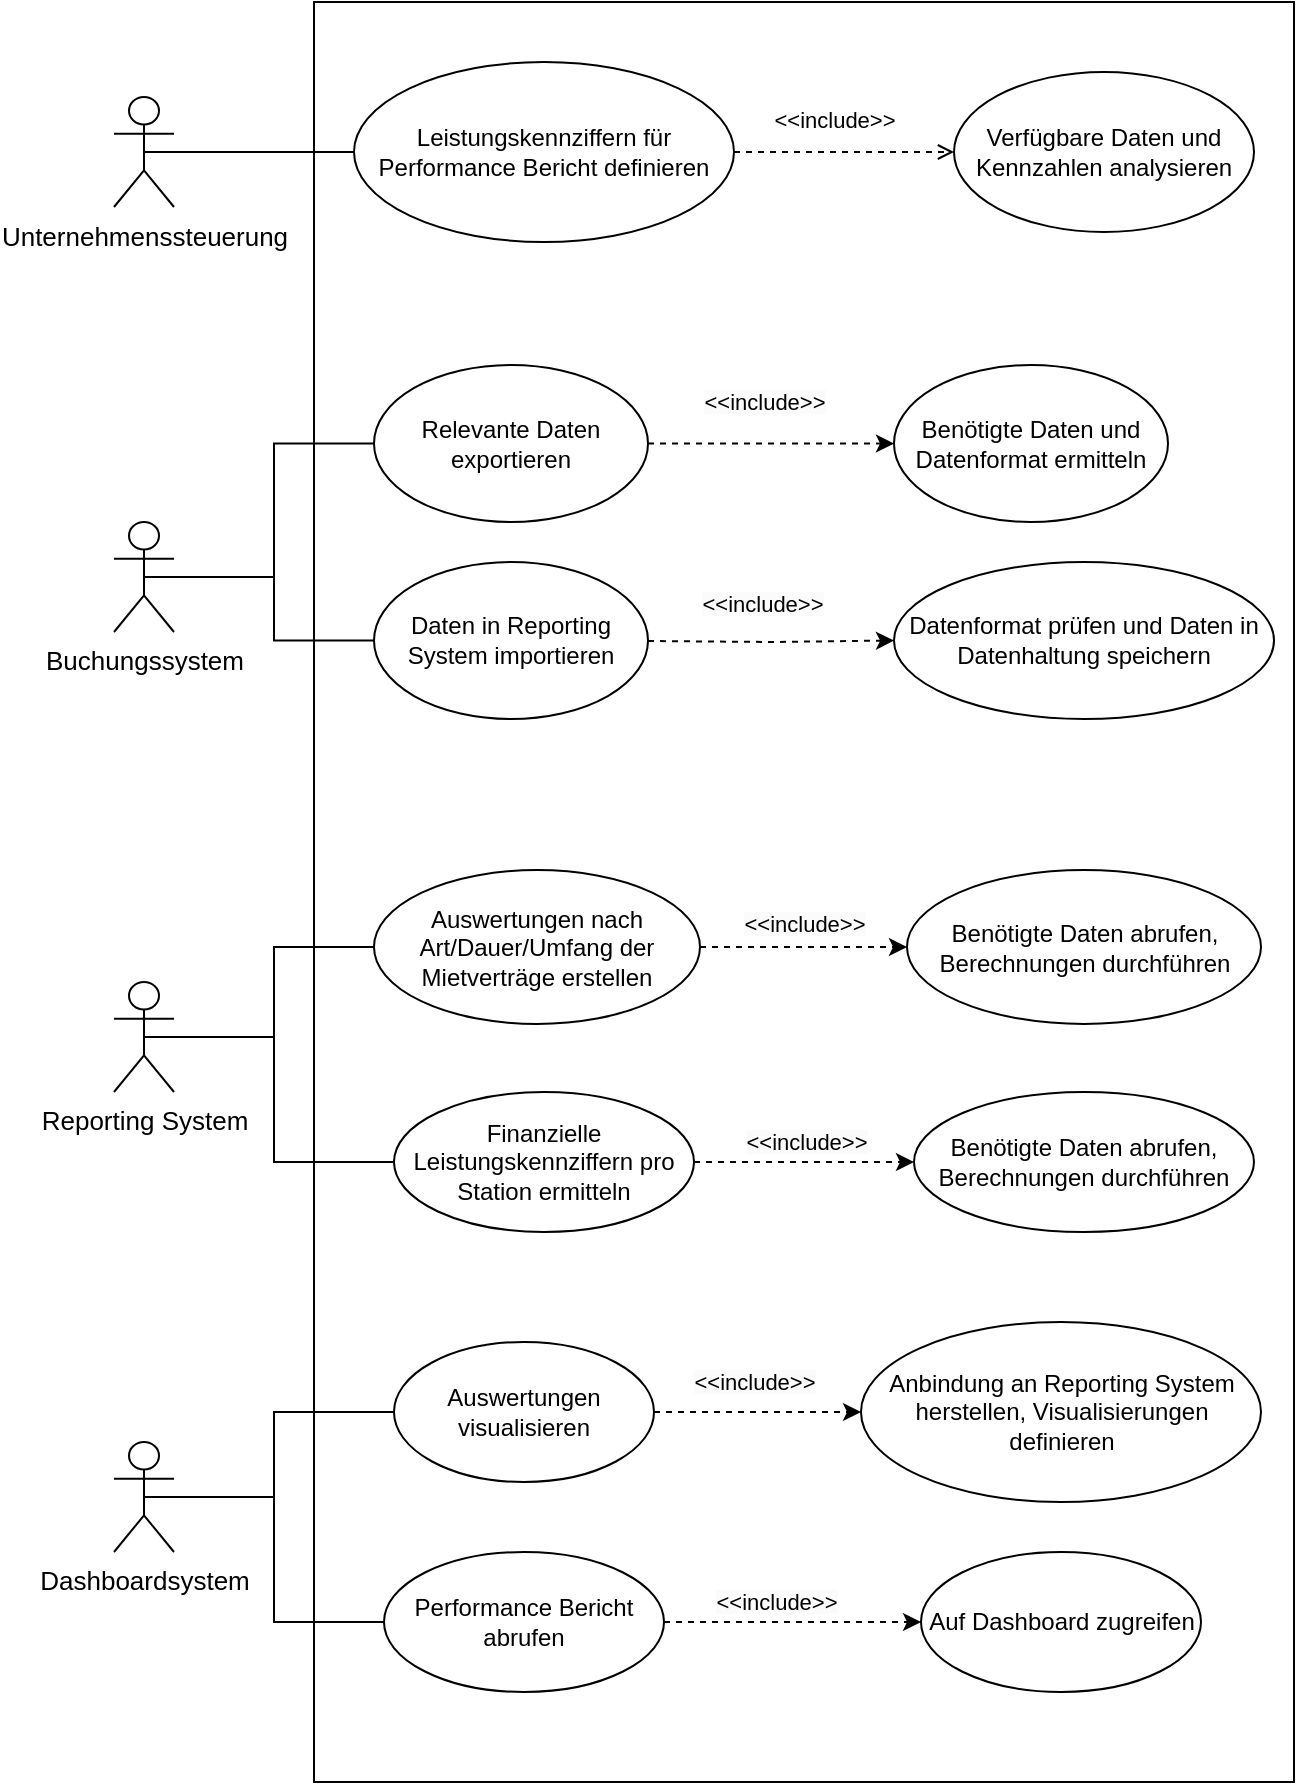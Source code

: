 <mxfile version="26.0.9">
  <diagram name="Page-1" id="xKv6j_wKPZ9WB2m-PmId">
    <mxGraphModel dx="1728" dy="997" grid="1" gridSize="10" guides="1" tooltips="1" connect="1" arrows="1" fold="1" page="1" pageScale="1" pageWidth="827" pageHeight="1169" math="0" shadow="0">
      <root>
        <mxCell id="0" />
        <mxCell id="1" parent="0" />
        <mxCell id="EpY4ozwn9fiaTj6WJwRW-15" value="" style="rounded=0;whiteSpace=wrap;html=1;fillColor=none;" parent="1" vertex="1">
          <mxGeometry x="190" y="150" width="490" height="890" as="geometry" />
        </mxCell>
        <mxCell id="FCarrhBZYIS1ZnFIF-RJ-1" value="&lt;font style=&quot;font-size: 13px;&quot;&gt;Unternehmenssteuerung&lt;/font&gt;" style="shape=umlActor;verticalLabelPosition=bottom;verticalAlign=top;align=center;html=1;" parent="1" vertex="1">
          <mxGeometry x="90" y="197.5" width="30" height="55" as="geometry" />
        </mxCell>
        <mxCell id="FCarrhBZYIS1ZnFIF-RJ-2" value="Verfügbare Daten und Kennzahlen analysieren" style="ellipse;whiteSpace=wrap;html=1;" parent="1" vertex="1">
          <mxGeometry x="510" y="185" width="150" height="80" as="geometry" />
        </mxCell>
        <mxCell id="FCarrhBZYIS1ZnFIF-RJ-5" value="Leistungskennziffern für Performance Bericht definieren" style="ellipse;whiteSpace=wrap;html=1;" parent="1" vertex="1">
          <mxGeometry x="210" y="180" width="190" height="90" as="geometry" />
        </mxCell>
        <mxCell id="FCarrhBZYIS1ZnFIF-RJ-14" value="" style="edgeStyle=none;html=1;endArrow=none;verticalAlign=bottom;rounded=0;exitX=0.5;exitY=0.5;exitDx=0;exitDy=0;exitPerimeter=0;entryX=0;entryY=0.5;entryDx=0;entryDy=0;" parent="1" source="FCarrhBZYIS1ZnFIF-RJ-1" target="FCarrhBZYIS1ZnFIF-RJ-5" edge="1">
          <mxGeometry width="160" relative="1" as="geometry">
            <mxPoint x="430" y="290" as="sourcePoint" />
            <mxPoint x="590" y="290" as="targetPoint" />
          </mxGeometry>
        </mxCell>
        <mxCell id="EpY4ozwn9fiaTj6WJwRW-5" value="&amp;lt;&amp;lt;include&amp;gt;&amp;gt;" style="edgeStyle=none;html=1;endArrow=open;verticalAlign=bottom;dashed=1;labelBackgroundColor=none;rounded=0;exitX=1;exitY=0.5;exitDx=0;exitDy=0;entryX=0;entryY=0.5;entryDx=0;entryDy=0;" parent="1" source="FCarrhBZYIS1ZnFIF-RJ-5" target="FCarrhBZYIS1ZnFIF-RJ-2" edge="1">
          <mxGeometry x="-0.095" y="7" width="160" relative="1" as="geometry">
            <mxPoint x="415" y="220" as="sourcePoint" />
            <mxPoint x="505" y="170" as="targetPoint" />
            <mxPoint as="offset" />
          </mxGeometry>
        </mxCell>
        <mxCell id="HsOf5Jn7f1l0d6Cwsqnm-9" value="" style="edgeStyle=orthogonalEdgeStyle;rounded=0;orthogonalLoop=1;jettySize=auto;html=1;startArrow=none;startFill=0;endArrow=none;exitX=0.5;exitY=0.5;exitDx=0;exitDy=0;exitPerimeter=0;" edge="1" parent="1" source="HsOf5Jn7f1l0d6Cwsqnm-3" target="HsOf5Jn7f1l0d6Cwsqnm-7">
          <mxGeometry relative="1" as="geometry" />
        </mxCell>
        <mxCell id="HsOf5Jn7f1l0d6Cwsqnm-15" style="edgeStyle=orthogonalEdgeStyle;rounded=0;orthogonalLoop=1;jettySize=auto;html=1;exitX=0.5;exitY=0.5;exitDx=0;exitDy=0;exitPerimeter=0;entryX=0;entryY=0.5;entryDx=0;entryDy=0;endArrow=none;startFill=0;" edge="1" parent="1" source="HsOf5Jn7f1l0d6Cwsqnm-3" target="HsOf5Jn7f1l0d6Cwsqnm-14">
          <mxGeometry relative="1" as="geometry" />
        </mxCell>
        <mxCell id="HsOf5Jn7f1l0d6Cwsqnm-3" value="&lt;font style=&quot;font-size: 13px;&quot;&gt;Buchungssystem&lt;/font&gt;" style="shape=umlActor;verticalLabelPosition=bottom;verticalAlign=top;align=center;html=1;" vertex="1" parent="1">
          <mxGeometry x="90" y="410" width="30" height="55" as="geometry" />
        </mxCell>
        <mxCell id="HsOf5Jn7f1l0d6Cwsqnm-28" style="edgeStyle=orthogonalEdgeStyle;rounded=0;orthogonalLoop=1;jettySize=auto;html=1;exitX=0.5;exitY=0.5;exitDx=0;exitDy=0;exitPerimeter=0;entryX=0;entryY=0.5;entryDx=0;entryDy=0;endArrow=none;startFill=0;" edge="1" parent="1" source="HsOf5Jn7f1l0d6Cwsqnm-4" target="HsOf5Jn7f1l0d6Cwsqnm-27">
          <mxGeometry relative="1" as="geometry" />
        </mxCell>
        <mxCell id="HsOf5Jn7f1l0d6Cwsqnm-30" style="edgeStyle=orthogonalEdgeStyle;rounded=0;orthogonalLoop=1;jettySize=auto;html=1;exitX=0.5;exitY=0.5;exitDx=0;exitDy=0;exitPerimeter=0;entryX=0;entryY=0.5;entryDx=0;entryDy=0;endArrow=none;startFill=0;" edge="1" parent="1" source="HsOf5Jn7f1l0d6Cwsqnm-4" target="HsOf5Jn7f1l0d6Cwsqnm-29">
          <mxGeometry relative="1" as="geometry">
            <Array as="points">
              <mxPoint x="170" y="668" />
              <mxPoint x="170" y="730" />
            </Array>
          </mxGeometry>
        </mxCell>
        <mxCell id="HsOf5Jn7f1l0d6Cwsqnm-4" value="&lt;font style=&quot;font-size: 13px;&quot;&gt;Reporting System&lt;/font&gt;" style="shape=umlActor;verticalLabelPosition=bottom;verticalAlign=top;align=center;html=1;" vertex="1" parent="1">
          <mxGeometry x="90" y="640" width="30" height="55" as="geometry" />
        </mxCell>
        <mxCell id="HsOf5Jn7f1l0d6Cwsqnm-38" style="edgeStyle=orthogonalEdgeStyle;rounded=0;orthogonalLoop=1;jettySize=auto;html=1;exitX=0.5;exitY=0.5;exitDx=0;exitDy=0;exitPerimeter=0;entryX=0;entryY=0.5;entryDx=0;entryDy=0;endArrow=none;startFill=0;" edge="1" parent="1" source="HsOf5Jn7f1l0d6Cwsqnm-5" target="HsOf5Jn7f1l0d6Cwsqnm-37">
          <mxGeometry relative="1" as="geometry">
            <Array as="points">
              <mxPoint x="170" y="898" />
              <mxPoint x="170" y="855" />
            </Array>
          </mxGeometry>
        </mxCell>
        <mxCell id="HsOf5Jn7f1l0d6Cwsqnm-40" style="edgeStyle=orthogonalEdgeStyle;rounded=0;orthogonalLoop=1;jettySize=auto;html=1;exitX=0.5;exitY=0.5;exitDx=0;exitDy=0;exitPerimeter=0;entryX=0;entryY=0.5;entryDx=0;entryDy=0;endArrow=none;startFill=0;" edge="1" parent="1" source="HsOf5Jn7f1l0d6Cwsqnm-5" target="HsOf5Jn7f1l0d6Cwsqnm-39">
          <mxGeometry relative="1" as="geometry">
            <Array as="points">
              <mxPoint x="170" y="898" />
              <mxPoint x="170" y="960" />
            </Array>
          </mxGeometry>
        </mxCell>
        <mxCell id="HsOf5Jn7f1l0d6Cwsqnm-5" value="&lt;font style=&quot;font-size: 13px;&quot;&gt;Dashboardsystem&lt;/font&gt;" style="shape=umlActor;verticalLabelPosition=bottom;verticalAlign=top;align=center;html=1;" vertex="1" parent="1">
          <mxGeometry x="90" y="870" width="30" height="55" as="geometry" />
        </mxCell>
        <mxCell id="HsOf5Jn7f1l0d6Cwsqnm-19" value="" style="edgeStyle=orthogonalEdgeStyle;rounded=0;orthogonalLoop=1;jettySize=auto;html=1;dashed=1;" edge="1" parent="1" source="HsOf5Jn7f1l0d6Cwsqnm-7" target="HsOf5Jn7f1l0d6Cwsqnm-18">
          <mxGeometry relative="1" as="geometry" />
        </mxCell>
        <mxCell id="HsOf5Jn7f1l0d6Cwsqnm-21" value="&lt;span style=&quot;background-color: rgb(251, 251, 251);&quot;&gt;&amp;lt;&amp;lt;include&amp;gt;&amp;gt;&lt;/span&gt;" style="edgeLabel;html=1;align=center;verticalAlign=middle;resizable=0;points=[];" vertex="1" connectable="0" parent="HsOf5Jn7f1l0d6Cwsqnm-19">
          <mxGeometry x="0.274" y="-2" relative="1" as="geometry">
            <mxPoint x="-21" y="-23" as="offset" />
          </mxGeometry>
        </mxCell>
        <mxCell id="HsOf5Jn7f1l0d6Cwsqnm-7" value="Relevante Daten exportieren" style="ellipse;whiteSpace=wrap;html=1;" vertex="1" parent="1">
          <mxGeometry x="220" y="331.5" width="137" height="78.5" as="geometry" />
        </mxCell>
        <mxCell id="HsOf5Jn7f1l0d6Cwsqnm-14" value="Daten in Reporting System importieren" style="ellipse;whiteSpace=wrap;html=1;" vertex="1" parent="1">
          <mxGeometry x="220" y="430" width="137" height="78.5" as="geometry" />
        </mxCell>
        <mxCell id="HsOf5Jn7f1l0d6Cwsqnm-18" value="Benötigte Daten und Datenformat ermitteln" style="ellipse;whiteSpace=wrap;html=1;" vertex="1" parent="1">
          <mxGeometry x="480" y="331.5" width="137" height="78.5" as="geometry" />
        </mxCell>
        <mxCell id="HsOf5Jn7f1l0d6Cwsqnm-22" value="" style="edgeStyle=orthogonalEdgeStyle;rounded=0;orthogonalLoop=1;jettySize=auto;html=1;dashed=1;" edge="1" target="HsOf5Jn7f1l0d6Cwsqnm-24" parent="1">
          <mxGeometry relative="1" as="geometry">
            <mxPoint x="357" y="469.5" as="sourcePoint" />
          </mxGeometry>
        </mxCell>
        <mxCell id="HsOf5Jn7f1l0d6Cwsqnm-23" value="&lt;span style=&quot;background-color: rgb(251, 251, 251);&quot;&gt;&amp;lt;&amp;lt;include&amp;gt;&amp;gt;&lt;/span&gt;" style="edgeLabel;html=1;align=center;verticalAlign=middle;resizable=0;points=[];" vertex="1" connectable="0" parent="HsOf5Jn7f1l0d6Cwsqnm-22">
          <mxGeometry x="0.274" y="-2" relative="1" as="geometry">
            <mxPoint x="-21" y="-21" as="offset" />
          </mxGeometry>
        </mxCell>
        <mxCell id="HsOf5Jn7f1l0d6Cwsqnm-24" value="Datenformat prüfen und Daten in Datenhaltung speichern" style="ellipse;whiteSpace=wrap;html=1;" vertex="1" parent="1">
          <mxGeometry x="480" y="430" width="190" height="78.5" as="geometry" />
        </mxCell>
        <mxCell id="HsOf5Jn7f1l0d6Cwsqnm-32" value="" style="edgeStyle=orthogonalEdgeStyle;rounded=0;orthogonalLoop=1;jettySize=auto;html=1;dashed=1;" edge="1" parent="1" source="HsOf5Jn7f1l0d6Cwsqnm-27" target="HsOf5Jn7f1l0d6Cwsqnm-31">
          <mxGeometry relative="1" as="geometry" />
        </mxCell>
        <mxCell id="HsOf5Jn7f1l0d6Cwsqnm-33" value="&lt;span style=&quot;background-color: rgb(251, 251, 251);&quot;&gt;&amp;lt;&amp;lt;include&amp;gt;&amp;gt;&lt;/span&gt;" style="edgeLabel;html=1;align=center;verticalAlign=middle;resizable=0;points=[];" vertex="1" connectable="0" parent="HsOf5Jn7f1l0d6Cwsqnm-32">
          <mxGeometry x="0.237" y="-1" relative="1" as="geometry">
            <mxPoint x="-12" y="-13" as="offset" />
          </mxGeometry>
        </mxCell>
        <mxCell id="HsOf5Jn7f1l0d6Cwsqnm-27" value="Auswertungen nach Art/Dauer/Umfang der Mietverträge erstellen" style="ellipse;whiteSpace=wrap;html=1;" vertex="1" parent="1">
          <mxGeometry x="220" y="584" width="163" height="77" as="geometry" />
        </mxCell>
        <mxCell id="HsOf5Jn7f1l0d6Cwsqnm-35" value="" style="edgeStyle=orthogonalEdgeStyle;rounded=0;orthogonalLoop=1;jettySize=auto;html=1;dashed=1;" edge="1" parent="1" source="HsOf5Jn7f1l0d6Cwsqnm-29" target="HsOf5Jn7f1l0d6Cwsqnm-34">
          <mxGeometry relative="1" as="geometry" />
        </mxCell>
        <mxCell id="HsOf5Jn7f1l0d6Cwsqnm-36" value="&lt;span style=&quot;background-color: rgb(251, 251, 251);&quot;&gt;&amp;lt;&amp;lt;include&amp;gt;&amp;gt;&lt;/span&gt;" style="edgeLabel;html=1;align=center;verticalAlign=middle;resizable=0;points=[];" vertex="1" connectable="0" parent="HsOf5Jn7f1l0d6Cwsqnm-35">
          <mxGeometry x="0.142" y="1" relative="1" as="geometry">
            <mxPoint x="-7" y="-9" as="offset" />
          </mxGeometry>
        </mxCell>
        <mxCell id="HsOf5Jn7f1l0d6Cwsqnm-29" value="Finanzielle Leistungskennziffern pro Station ermitteln" style="ellipse;whiteSpace=wrap;html=1;" vertex="1" parent="1">
          <mxGeometry x="230" y="695" width="150" height="70" as="geometry" />
        </mxCell>
        <mxCell id="HsOf5Jn7f1l0d6Cwsqnm-31" value="Benötigte Daten abrufen, Berechnungen durchführen" style="ellipse;whiteSpace=wrap;html=1;" vertex="1" parent="1">
          <mxGeometry x="486.5" y="584" width="177" height="77" as="geometry" />
        </mxCell>
        <mxCell id="HsOf5Jn7f1l0d6Cwsqnm-34" value="Benötigte Daten abrufen, Berechnungen durchführen" style="ellipse;whiteSpace=wrap;html=1;" vertex="1" parent="1">
          <mxGeometry x="490" y="695" width="170" height="70" as="geometry" />
        </mxCell>
        <mxCell id="HsOf5Jn7f1l0d6Cwsqnm-42" value="" style="edgeStyle=orthogonalEdgeStyle;rounded=0;orthogonalLoop=1;jettySize=auto;html=1;dashed=1;" edge="1" parent="1" source="HsOf5Jn7f1l0d6Cwsqnm-37" target="HsOf5Jn7f1l0d6Cwsqnm-41">
          <mxGeometry relative="1" as="geometry" />
        </mxCell>
        <mxCell id="HsOf5Jn7f1l0d6Cwsqnm-43" value="&lt;span style=&quot;background-color: rgb(251, 251, 251);&quot;&gt;&amp;lt;&amp;lt;include&amp;gt;&amp;gt;&lt;/span&gt;" style="edgeLabel;html=1;align=center;verticalAlign=middle;resizable=0;points=[];" vertex="1" connectable="0" parent="HsOf5Jn7f1l0d6Cwsqnm-42">
          <mxGeometry x="-0.108" relative="1" as="geometry">
            <mxPoint x="4" y="-15" as="offset" />
          </mxGeometry>
        </mxCell>
        <mxCell id="HsOf5Jn7f1l0d6Cwsqnm-37" value="Auswertungen visualisieren" style="ellipse;whiteSpace=wrap;html=1;" vertex="1" parent="1">
          <mxGeometry x="230" y="820" width="130" height="70" as="geometry" />
        </mxCell>
        <mxCell id="HsOf5Jn7f1l0d6Cwsqnm-45" value="" style="edgeStyle=orthogonalEdgeStyle;rounded=0;orthogonalLoop=1;jettySize=auto;html=1;dashed=1;" edge="1" parent="1" source="HsOf5Jn7f1l0d6Cwsqnm-39" target="HsOf5Jn7f1l0d6Cwsqnm-44">
          <mxGeometry relative="1" as="geometry" />
        </mxCell>
        <mxCell id="HsOf5Jn7f1l0d6Cwsqnm-46" value="&lt;span style=&quot;background-color: rgb(251, 251, 251);&quot;&gt;&amp;lt;&amp;lt;include&amp;gt;&amp;gt;&lt;/span&gt;" style="edgeLabel;html=1;align=center;verticalAlign=middle;resizable=0;points=[];" vertex="1" connectable="0" parent="HsOf5Jn7f1l0d6Cwsqnm-45">
          <mxGeometry x="-0.23" relative="1" as="geometry">
            <mxPoint x="6" y="-10" as="offset" />
          </mxGeometry>
        </mxCell>
        <mxCell id="HsOf5Jn7f1l0d6Cwsqnm-39" value="Performance Bericht abrufen" style="ellipse;whiteSpace=wrap;html=1;" vertex="1" parent="1">
          <mxGeometry x="225" y="925" width="140" height="70" as="geometry" />
        </mxCell>
        <mxCell id="HsOf5Jn7f1l0d6Cwsqnm-41" value="Anbindung an Reporting System herstellen, Visualisierungen definieren" style="ellipse;whiteSpace=wrap;html=1;" vertex="1" parent="1">
          <mxGeometry x="463.5" y="810" width="200" height="90" as="geometry" />
        </mxCell>
        <mxCell id="HsOf5Jn7f1l0d6Cwsqnm-44" value="Auf Dashboard zugreifen" style="ellipse;whiteSpace=wrap;html=1;" vertex="1" parent="1">
          <mxGeometry x="493.5" y="925" width="140" height="70" as="geometry" />
        </mxCell>
      </root>
    </mxGraphModel>
  </diagram>
</mxfile>
